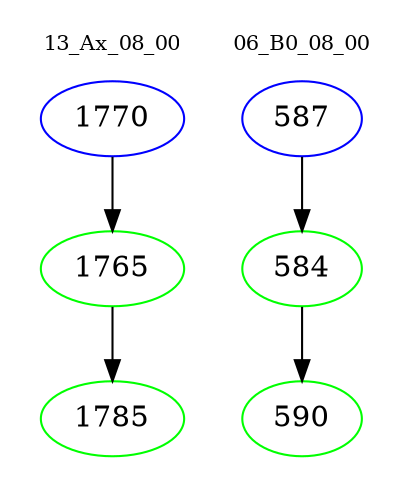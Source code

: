 digraph{
subgraph cluster_0 {
color = white
label = "13_Ax_08_00";
fontsize=10;
T0_1770 [label="1770", color="blue"]
T0_1770 -> T0_1765 [color="black"]
T0_1765 [label="1765", color="green"]
T0_1765 -> T0_1785 [color="black"]
T0_1785 [label="1785", color="green"]
}
subgraph cluster_1 {
color = white
label = "06_B0_08_00";
fontsize=10;
T1_587 [label="587", color="blue"]
T1_587 -> T1_584 [color="black"]
T1_584 [label="584", color="green"]
T1_584 -> T1_590 [color="black"]
T1_590 [label="590", color="green"]
}
}
